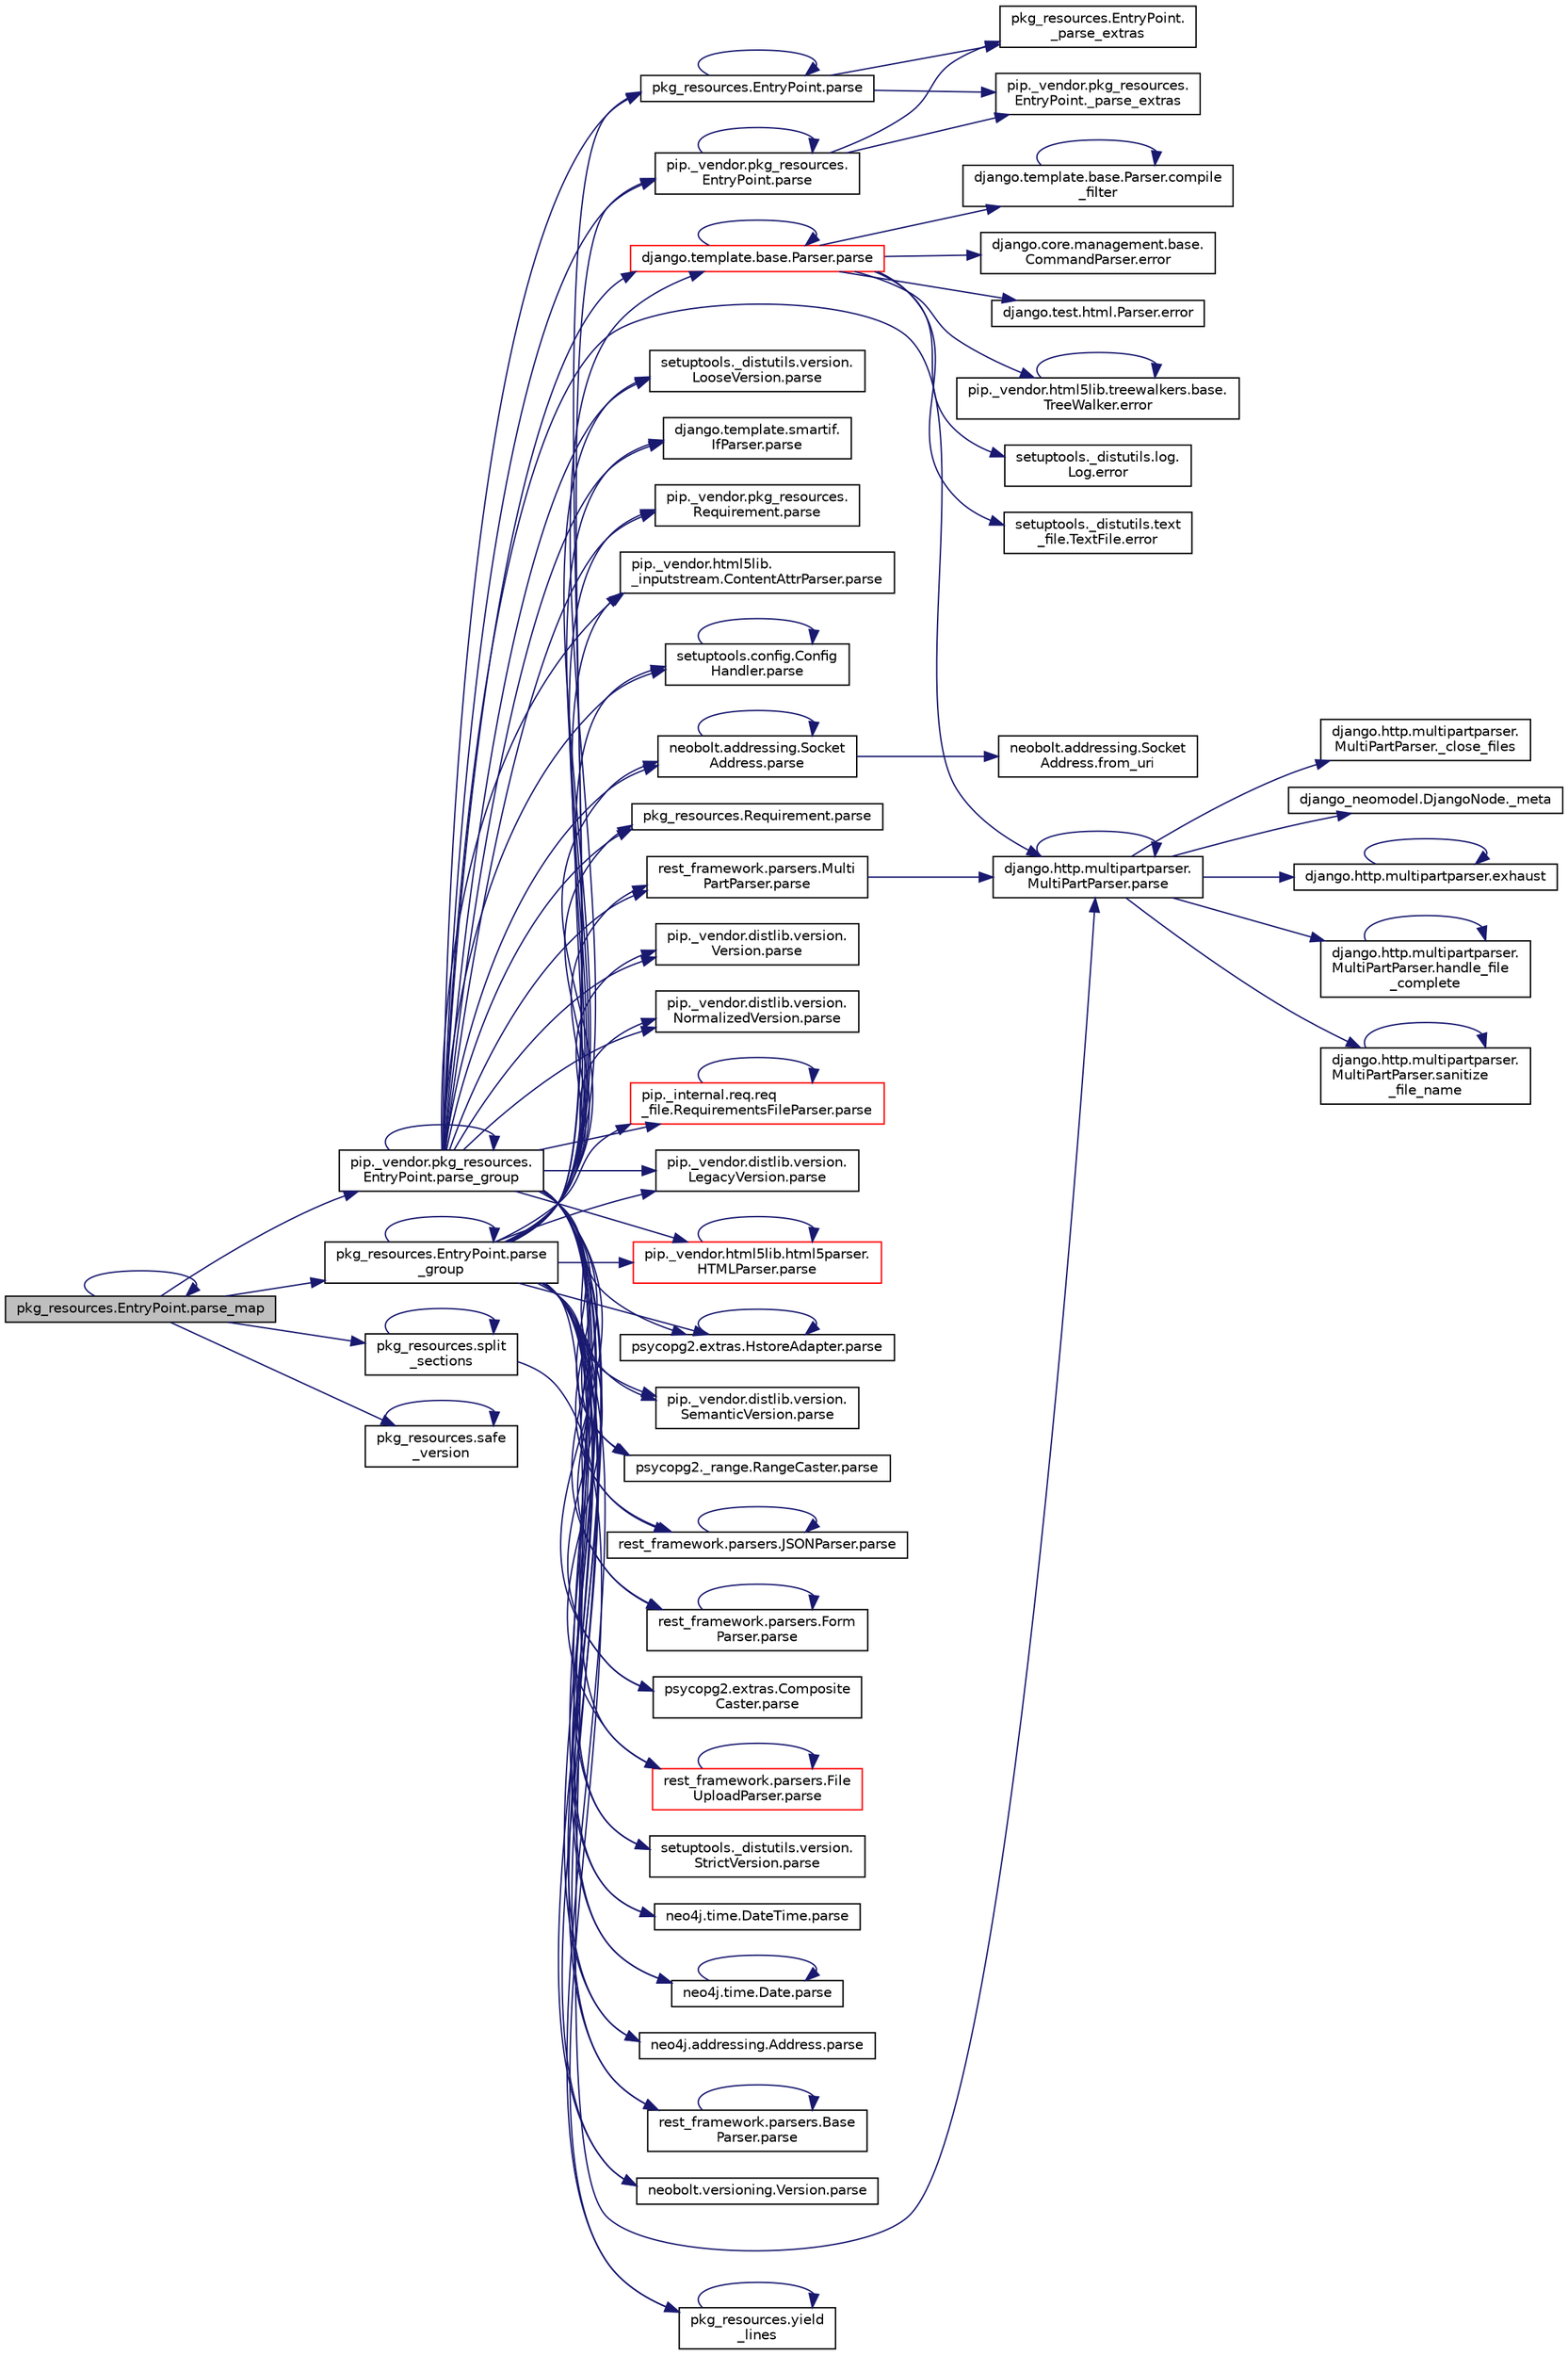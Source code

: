 digraph "pkg_resources.EntryPoint.parse_map"
{
 // LATEX_PDF_SIZE
  edge [fontname="Helvetica",fontsize="10",labelfontname="Helvetica",labelfontsize="10"];
  node [fontname="Helvetica",fontsize="10",shape=record];
  rankdir="LR";
  Node1 [label="pkg_resources.EntryPoint.parse_map",height=0.2,width=0.4,color="black", fillcolor="grey75", style="filled", fontcolor="black",tooltip=" "];
  Node1 -> Node2 [color="midnightblue",fontsize="10",style="solid",fontname="Helvetica"];
  Node2 [label="pip._vendor.pkg_resources.\lEntryPoint.parse_group",height=0.2,width=0.4,color="black", fillcolor="white", style="filled",URL="$dc/d51/classpip_1_1__vendor_1_1pkg__resources_1_1_entry_point.html#a7a073b57c2523016366e96901108b1e3",tooltip=" "];
  Node2 -> Node3 [color="midnightblue",fontsize="10",style="solid",fontname="Helvetica"];
  Node3 [label="neo4j.time.DateTime.parse",height=0.2,width=0.4,color="black", fillcolor="white", style="filled",URL="$d4/dcd/classneo4j_1_1time_1_1_date_time.html#ac13839a174181d6a66369c7ca99d620a",tooltip=" "];
  Node2 -> Node4 [color="midnightblue",fontsize="10",style="solid",fontname="Helvetica"];
  Node4 [label="neo4j.time.Date.parse",height=0.2,width=0.4,color="black", fillcolor="white", style="filled",URL="$d1/d6f/classneo4j_1_1time_1_1_date.html#afb512559ec213efee217a7aaec59ee30",tooltip=" "];
  Node4 -> Node4 [color="midnightblue",fontsize="10",style="solid",fontname="Helvetica"];
  Node2 -> Node5 [color="midnightblue",fontsize="10",style="solid",fontname="Helvetica"];
  Node5 [label="neo4j.addressing.Address.parse",height=0.2,width=0.4,color="black", fillcolor="white", style="filled",URL="$dd/da4/classneo4j_1_1addressing_1_1_address.html#ae3e1244ed7a735607a6dc0b7892fe05c",tooltip=" "];
  Node2 -> Node6 [color="midnightblue",fontsize="10",style="solid",fontname="Helvetica"];
  Node6 [label="pip._vendor.pkg_resources.\lEntryPoint.parse",height=0.2,width=0.4,color="black", fillcolor="white", style="filled",URL="$dc/d51/classpip_1_1__vendor_1_1pkg__resources_1_1_entry_point.html#a4531e99bede9d6301429f729211ff862",tooltip=" "];
  Node6 -> Node7 [color="midnightblue",fontsize="10",style="solid",fontname="Helvetica"];
  Node7 [label="pip._vendor.pkg_resources.\lEntryPoint._parse_extras",height=0.2,width=0.4,color="black", fillcolor="white", style="filled",URL="$dc/d51/classpip_1_1__vendor_1_1pkg__resources_1_1_entry_point.html#a6c08b8172c8c00adbfa8148341ca3efc",tooltip=" "];
  Node6 -> Node8 [color="midnightblue",fontsize="10",style="solid",fontname="Helvetica"];
  Node8 [label="pkg_resources.EntryPoint.\l_parse_extras",height=0.2,width=0.4,color="black", fillcolor="white", style="filled",URL="$de/dfa/classpkg__resources_1_1_entry_point.html#a49b301b8cec99fb01d7a76840e2b0d93",tooltip=" "];
  Node6 -> Node6 [color="midnightblue",fontsize="10",style="solid",fontname="Helvetica"];
  Node2 -> Node9 [color="midnightblue",fontsize="10",style="solid",fontname="Helvetica"];
  Node9 [label="pkg_resources.EntryPoint.parse",height=0.2,width=0.4,color="black", fillcolor="white", style="filled",URL="$de/dfa/classpkg__resources_1_1_entry_point.html#a3b155a03ae9e3e5f722c8258ddcec0cd",tooltip=" "];
  Node9 -> Node7 [color="midnightblue",fontsize="10",style="solid",fontname="Helvetica"];
  Node9 -> Node8 [color="midnightblue",fontsize="10",style="solid",fontname="Helvetica"];
  Node9 -> Node9 [color="midnightblue",fontsize="10",style="solid",fontname="Helvetica"];
  Node2 -> Node10 [color="midnightblue",fontsize="10",style="solid",fontname="Helvetica"];
  Node10 [label="neobolt.versioning.Version.parse",height=0.2,width=0.4,color="black", fillcolor="white", style="filled",URL="$d8/d1f/classneobolt_1_1versioning_1_1_version.html#ab6c987c8da71a15c3d9259334d25cd50",tooltip=" "];
  Node2 -> Node11 [color="midnightblue",fontsize="10",style="solid",fontname="Helvetica"];
  Node11 [label="neobolt.addressing.Socket\lAddress.parse",height=0.2,width=0.4,color="black", fillcolor="white", style="filled",URL="$dc/d31/classneobolt_1_1addressing_1_1_socket_address.html#a9a3dced90dbdd1e8098ac9838e33a79c",tooltip=" "];
  Node11 -> Node12 [color="midnightblue",fontsize="10",style="solid",fontname="Helvetica"];
  Node12 [label="neobolt.addressing.Socket\lAddress.from_uri",height=0.2,width=0.4,color="black", fillcolor="white", style="filled",URL="$dc/d31/classneobolt_1_1addressing_1_1_socket_address.html#a2c7ef0a99894404ab89035de654a8845",tooltip=" "];
  Node11 -> Node11 [color="midnightblue",fontsize="10",style="solid",fontname="Helvetica"];
  Node2 -> Node13 [color="midnightblue",fontsize="10",style="solid",fontname="Helvetica"];
  Node13 [label="pip._vendor.pkg_resources.\lRequirement.parse",height=0.2,width=0.4,color="black", fillcolor="white", style="filled",URL="$dd/d48/classpip_1_1__vendor_1_1pkg__resources_1_1_requirement.html#a804762a97dbf4272d5a33561dda5f82b",tooltip=" "];
  Node2 -> Node14 [color="midnightblue",fontsize="10",style="solid",fontname="Helvetica"];
  Node14 [label="pkg_resources.Requirement.parse",height=0.2,width=0.4,color="black", fillcolor="white", style="filled",URL="$da/d63/classpkg__resources_1_1_requirement.html#a9be7f45af99c94ec9ca24807ecef986b",tooltip=" "];
  Node2 -> Node15 [color="midnightblue",fontsize="10",style="solid",fontname="Helvetica"];
  Node15 [label="django.http.multipartparser.\lMultiPartParser.parse",height=0.2,width=0.4,color="black", fillcolor="white", style="filled",URL="$d2/d51/classdjango_1_1http_1_1multipartparser_1_1_multi_part_parser.html#a9d63c6809b86e8770876d08f169ac792",tooltip=" "];
  Node15 -> Node16 [color="midnightblue",fontsize="10",style="solid",fontname="Helvetica"];
  Node16 [label="django.http.multipartparser.\lMultiPartParser._close_files",height=0.2,width=0.4,color="black", fillcolor="white", style="filled",URL="$d2/d51/classdjango_1_1http_1_1multipartparser_1_1_multi_part_parser.html#a06bb4b3d7ce6269ea2df68c2f471779f",tooltip=" "];
  Node15 -> Node17 [color="midnightblue",fontsize="10",style="solid",fontname="Helvetica"];
  Node17 [label="django_neomodel.DjangoNode._meta",height=0.2,width=0.4,color="black", fillcolor="white", style="filled",URL="$dc/dc5/classdjango__neomodel_1_1_django_node.html#abd0c469b835cfd2c9903601051c67742",tooltip=" "];
  Node15 -> Node18 [color="midnightblue",fontsize="10",style="solid",fontname="Helvetica"];
  Node18 [label="django.http.multipartparser.exhaust",height=0.2,width=0.4,color="black", fillcolor="white", style="filled",URL="$d2/d3f/namespacedjango_1_1http_1_1multipartparser.html#a39ba458908baf5cdae85819307923c22",tooltip=" "];
  Node18 -> Node18 [color="midnightblue",fontsize="10",style="solid",fontname="Helvetica"];
  Node15 -> Node19 [color="midnightblue",fontsize="10",style="solid",fontname="Helvetica"];
  Node19 [label="django.http.multipartparser.\lMultiPartParser.handle_file\l_complete",height=0.2,width=0.4,color="black", fillcolor="white", style="filled",URL="$d2/d51/classdjango_1_1http_1_1multipartparser_1_1_multi_part_parser.html#a323f449096e75ce2c74c3e7bac1175cc",tooltip=" "];
  Node19 -> Node19 [color="midnightblue",fontsize="10",style="solid",fontname="Helvetica"];
  Node15 -> Node15 [color="midnightblue",fontsize="10",style="solid",fontname="Helvetica"];
  Node15 -> Node20 [color="midnightblue",fontsize="10",style="solid",fontname="Helvetica"];
  Node20 [label="django.http.multipartparser.\lMultiPartParser.sanitize\l_file_name",height=0.2,width=0.4,color="black", fillcolor="white", style="filled",URL="$d2/d51/classdjango_1_1http_1_1multipartparser_1_1_multi_part_parser.html#ac14695749923545798b39b8ff813b5eb",tooltip=" "];
  Node20 -> Node20 [color="midnightblue",fontsize="10",style="solid",fontname="Helvetica"];
  Node2 -> Node21 [color="midnightblue",fontsize="10",style="solid",fontname="Helvetica"];
  Node21 [label="django.template.smartif.\lIfParser.parse",height=0.2,width=0.4,color="black", fillcolor="white", style="filled",URL="$db/dbe/classdjango_1_1template_1_1smartif_1_1_if_parser.html#a783126fdfc6d267b9f29aceddf18f02b",tooltip=" "];
  Node2 -> Node22 [color="midnightblue",fontsize="10",style="solid",fontname="Helvetica"];
  Node22 [label="pip._vendor.html5lib.\l_inputstream.ContentAttrParser.parse",height=0.2,width=0.4,color="black", fillcolor="white", style="filled",URL="$d7/d1b/classpip_1_1__vendor_1_1html5lib_1_1__inputstream_1_1_content_attr_parser.html#ab15ee7a7a410c0c39c5bba41fea5671c",tooltip=" "];
  Node2 -> Node23 [color="midnightblue",fontsize="10",style="solid",fontname="Helvetica"];
  Node23 [label="setuptools.config.Config\lHandler.parse",height=0.2,width=0.4,color="black", fillcolor="white", style="filled",URL="$d2/d75/classsetuptools_1_1config_1_1_config_handler.html#afdcabf01520d6e9a99ebf893b8422f17",tooltip=" "];
  Node23 -> Node23 [color="midnightblue",fontsize="10",style="solid",fontname="Helvetica"];
  Node2 -> Node24 [color="midnightblue",fontsize="10",style="solid",fontname="Helvetica"];
  Node24 [label="django.template.base.Parser.parse",height=0.2,width=0.4,color="red", fillcolor="white", style="filled",URL="$da/d80/classdjango_1_1template_1_1base_1_1_parser.html#ac4d900df2e84a9a9f80e63e1dd22cd4c",tooltip=" "];
  Node24 -> Node25 [color="midnightblue",fontsize="10",style="solid",fontname="Helvetica"];
  Node25 [label="django.template.base.Parser.compile\l_filter",height=0.2,width=0.4,color="black", fillcolor="white", style="filled",URL="$da/d80/classdjango_1_1template_1_1base_1_1_parser.html#a4b4dd453f6b865e1e34d93d2112261bb",tooltip=" "];
  Node25 -> Node25 [color="midnightblue",fontsize="10",style="solid",fontname="Helvetica"];
  Node24 -> Node26 [color="midnightblue",fontsize="10",style="solid",fontname="Helvetica"];
  Node26 [label="django.core.management.base.\lCommandParser.error",height=0.2,width=0.4,color="black", fillcolor="white", style="filled",URL="$d6/d12/classdjango_1_1core_1_1management_1_1base_1_1_command_parser.html#ae0413f6b908f5b42b59bd2a592a88744",tooltip=" "];
  Node24 -> Node27 [color="midnightblue",fontsize="10",style="solid",fontname="Helvetica"];
  Node27 [label="django.test.html.Parser.error",height=0.2,width=0.4,color="black", fillcolor="white", style="filled",URL="$df/d63/classdjango_1_1test_1_1html_1_1_parser.html#ad5bc38bd6dccb70353068114cc818ed9",tooltip=" "];
  Node24 -> Node28 [color="midnightblue",fontsize="10",style="solid",fontname="Helvetica"];
  Node28 [label="pip._vendor.html5lib.treewalkers.base.\lTreeWalker.error",height=0.2,width=0.4,color="black", fillcolor="white", style="filled",URL="$d5/de6/classpip_1_1__vendor_1_1html5lib_1_1treewalkers_1_1base_1_1_tree_walker.html#aed90492e5fc3449c9530531238aad993",tooltip=" "];
  Node28 -> Node28 [color="midnightblue",fontsize="10",style="solid",fontname="Helvetica"];
  Node24 -> Node29 [color="midnightblue",fontsize="10",style="solid",fontname="Helvetica"];
  Node29 [label="setuptools._distutils.log.\lLog.error",height=0.2,width=0.4,color="black", fillcolor="white", style="filled",URL="$d8/d63/classsetuptools_1_1__distutils_1_1log_1_1_log.html#a8bbe39c72001d159dce9bc6e9825cf96",tooltip=" "];
  Node24 -> Node30 [color="midnightblue",fontsize="10",style="solid",fontname="Helvetica"];
  Node30 [label="setuptools._distutils.text\l_file.TextFile.error",height=0.2,width=0.4,color="black", fillcolor="white", style="filled",URL="$da/d41/classsetuptools_1_1__distutils_1_1text__file_1_1_text_file.html#a95a459186291d0c601cd02a17e219da8",tooltip=" "];
  Node24 -> Node24 [color="midnightblue",fontsize="10",style="solid",fontname="Helvetica"];
  Node2 -> Node48 [color="midnightblue",fontsize="10",style="solid",fontname="Helvetica"];
  Node48 [label="pip._vendor.distlib.version.\lVersion.parse",height=0.2,width=0.4,color="black", fillcolor="white", style="filled",URL="$da/d0e/classpip_1_1__vendor_1_1distlib_1_1version_1_1_version.html#a150d6fd36991a7754d84626a6819aa27",tooltip=" "];
  Node2 -> Node49 [color="midnightblue",fontsize="10",style="solid",fontname="Helvetica"];
  Node49 [label="pip._vendor.distlib.version.\lNormalizedVersion.parse",height=0.2,width=0.4,color="black", fillcolor="white", style="filled",URL="$dc/d90/classpip_1_1__vendor_1_1distlib_1_1version_1_1_normalized_version.html#aeff53986cc2938f948503d069bcd96f3",tooltip=" "];
  Node2 -> Node50 [color="midnightblue",fontsize="10",style="solid",fontname="Helvetica"];
  Node50 [label="pip._vendor.distlib.version.\lLegacyVersion.parse",height=0.2,width=0.4,color="black", fillcolor="white", style="filled",URL="$d2/d22/classpip_1_1__vendor_1_1distlib_1_1version_1_1_legacy_version.html#afc97c36278a87b7d86aa2445090848eb",tooltip=" "];
  Node2 -> Node51 [color="midnightblue",fontsize="10",style="solid",fontname="Helvetica"];
  Node51 [label="pip._vendor.distlib.version.\lSemanticVersion.parse",height=0.2,width=0.4,color="black", fillcolor="white", style="filled",URL="$d9/deb/classpip_1_1__vendor_1_1distlib_1_1version_1_1_semantic_version.html#abded997222e2fbd9641bbe0d333d3b92",tooltip=" "];
  Node2 -> Node52 [color="midnightblue",fontsize="10",style="solid",fontname="Helvetica"];
  Node52 [label="pip._internal.req.req\l_file.RequirementsFileParser.parse",height=0.2,width=0.4,color="red", fillcolor="white", style="filled",URL="$df/d5c/classpip_1_1__internal_1_1req_1_1req__file_1_1_requirements_file_parser.html#ab1e6a7b2834c64d88b7c185ecfd67813",tooltip=" "];
  Node52 -> Node52 [color="midnightblue",fontsize="10",style="solid",fontname="Helvetica"];
  Node2 -> Node63 [color="midnightblue",fontsize="10",style="solid",fontname="Helvetica"];
  Node63 [label="pip._vendor.html5lib.html5parser.\lHTMLParser.parse",height=0.2,width=0.4,color="red", fillcolor="white", style="filled",URL="$dd/dcc/classpip_1_1__vendor_1_1html5lib_1_1html5parser_1_1_h_t_m_l_parser.html#a3f275d7ecbb574d59fe6bbbe48718428",tooltip=" "];
  Node63 -> Node63 [color="midnightblue",fontsize="10",style="solid",fontname="Helvetica"];
  Node2 -> Node66 [color="midnightblue",fontsize="10",style="solid",fontname="Helvetica"];
  Node66 [label="psycopg2.extras.HstoreAdapter.parse",height=0.2,width=0.4,color="black", fillcolor="white", style="filled",URL="$d3/da9/classpsycopg2_1_1extras_1_1_hstore_adapter.html#a344bf42215c0461cbe490e50b769b08d",tooltip=" "];
  Node66 -> Node66 [color="midnightblue",fontsize="10",style="solid",fontname="Helvetica"];
  Node2 -> Node67 [color="midnightblue",fontsize="10",style="solid",fontname="Helvetica"];
  Node67 [label="psycopg2._range.RangeCaster.parse",height=0.2,width=0.4,color="black", fillcolor="white", style="filled",URL="$d2/d5a/classpsycopg2_1_1__range_1_1_range_caster.html#aa140d253b8e650790711d084720dd183",tooltip=" "];
  Node2 -> Node68 [color="midnightblue",fontsize="10",style="solid",fontname="Helvetica"];
  Node68 [label="psycopg2.extras.Composite\lCaster.parse",height=0.2,width=0.4,color="black", fillcolor="white", style="filled",URL="$dc/d42/classpsycopg2_1_1extras_1_1_composite_caster.html#a30bd9e2c76de047bd5a11637d0e21d86",tooltip=" "];
  Node2 -> Node69 [color="midnightblue",fontsize="10",style="solid",fontname="Helvetica"];
  Node69 [label="rest_framework.parsers.Base\lParser.parse",height=0.2,width=0.4,color="black", fillcolor="white", style="filled",URL="$db/d95/classrest__framework_1_1parsers_1_1_base_parser.html#a89634909d8aefe65092d3bee0a569456",tooltip=" "];
  Node69 -> Node69 [color="midnightblue",fontsize="10",style="solid",fontname="Helvetica"];
  Node2 -> Node70 [color="midnightblue",fontsize="10",style="solid",fontname="Helvetica"];
  Node70 [label="rest_framework.parsers.JSONParser.parse",height=0.2,width=0.4,color="black", fillcolor="white", style="filled",URL="$d1/de6/classrest__framework_1_1parsers_1_1_j_s_o_n_parser.html#a3ef5f35d7536a175602839271172d45f",tooltip=" "];
  Node70 -> Node70 [color="midnightblue",fontsize="10",style="solid",fontname="Helvetica"];
  Node2 -> Node71 [color="midnightblue",fontsize="10",style="solid",fontname="Helvetica"];
  Node71 [label="rest_framework.parsers.Form\lParser.parse",height=0.2,width=0.4,color="black", fillcolor="white", style="filled",URL="$d9/d3a/classrest__framework_1_1parsers_1_1_form_parser.html#afd23ded454253ee6090ed9b640ce7ad9",tooltip=" "];
  Node71 -> Node71 [color="midnightblue",fontsize="10",style="solid",fontname="Helvetica"];
  Node2 -> Node72 [color="midnightblue",fontsize="10",style="solid",fontname="Helvetica"];
  Node72 [label="rest_framework.parsers.Multi\lPartParser.parse",height=0.2,width=0.4,color="black", fillcolor="white", style="filled",URL="$d3/dc3/classrest__framework_1_1parsers_1_1_multi_part_parser.html#a5d55dcd901bf092a16445b83a1387359",tooltip=" "];
  Node72 -> Node15 [color="midnightblue",fontsize="10",style="solid",fontname="Helvetica"];
  Node2 -> Node73 [color="midnightblue",fontsize="10",style="solid",fontname="Helvetica"];
  Node73 [label="rest_framework.parsers.File\lUploadParser.parse",height=0.2,width=0.4,color="red", fillcolor="white", style="filled",URL="$d5/d4e/classrest__framework_1_1parsers_1_1_file_upload_parser.html#ad1e3e1c76e8130e42f5d8c93ccfebeb9",tooltip=" "];
  Node73 -> Node73 [color="midnightblue",fontsize="10",style="solid",fontname="Helvetica"];
  Node2 -> Node5587 [color="midnightblue",fontsize="10",style="solid",fontname="Helvetica"];
  Node5587 [label="setuptools._distutils.version.\lStrictVersion.parse",height=0.2,width=0.4,color="black", fillcolor="white", style="filled",URL="$d1/d27/classsetuptools_1_1__distutils_1_1version_1_1_strict_version.html#ab5aaefcdcab1ab487508edeb29821e27",tooltip=" "];
  Node2 -> Node5588 [color="midnightblue",fontsize="10",style="solid",fontname="Helvetica"];
  Node5588 [label="setuptools._distutils.version.\lLooseVersion.parse",height=0.2,width=0.4,color="black", fillcolor="white", style="filled",URL="$d6/d60/classsetuptools_1_1__distutils_1_1version_1_1_loose_version.html#adcf8a3c5dc01507b8613149959cda9a4",tooltip=" "];
  Node2 -> Node2 [color="midnightblue",fontsize="10",style="solid",fontname="Helvetica"];
  Node1 -> Node5589 [color="midnightblue",fontsize="10",style="solid",fontname="Helvetica"];
  Node5589 [label="pkg_resources.EntryPoint.parse\l_group",height=0.2,width=0.4,color="black", fillcolor="white", style="filled",URL="$de/dfa/classpkg__resources_1_1_entry_point.html#aa6103add7859c9b6e0338b6866fe44ba",tooltip=" "];
  Node5589 -> Node3 [color="midnightblue",fontsize="10",style="solid",fontname="Helvetica"];
  Node5589 -> Node4 [color="midnightblue",fontsize="10",style="solid",fontname="Helvetica"];
  Node5589 -> Node5 [color="midnightblue",fontsize="10",style="solid",fontname="Helvetica"];
  Node5589 -> Node6 [color="midnightblue",fontsize="10",style="solid",fontname="Helvetica"];
  Node5589 -> Node9 [color="midnightblue",fontsize="10",style="solid",fontname="Helvetica"];
  Node5589 -> Node10 [color="midnightblue",fontsize="10",style="solid",fontname="Helvetica"];
  Node5589 -> Node11 [color="midnightblue",fontsize="10",style="solid",fontname="Helvetica"];
  Node5589 -> Node13 [color="midnightblue",fontsize="10",style="solid",fontname="Helvetica"];
  Node5589 -> Node14 [color="midnightblue",fontsize="10",style="solid",fontname="Helvetica"];
  Node5589 -> Node15 [color="midnightblue",fontsize="10",style="solid",fontname="Helvetica"];
  Node5589 -> Node21 [color="midnightblue",fontsize="10",style="solid",fontname="Helvetica"];
  Node5589 -> Node22 [color="midnightblue",fontsize="10",style="solid",fontname="Helvetica"];
  Node5589 -> Node23 [color="midnightblue",fontsize="10",style="solid",fontname="Helvetica"];
  Node5589 -> Node24 [color="midnightblue",fontsize="10",style="solid",fontname="Helvetica"];
  Node5589 -> Node48 [color="midnightblue",fontsize="10",style="solid",fontname="Helvetica"];
  Node5589 -> Node49 [color="midnightblue",fontsize="10",style="solid",fontname="Helvetica"];
  Node5589 -> Node50 [color="midnightblue",fontsize="10",style="solid",fontname="Helvetica"];
  Node5589 -> Node51 [color="midnightblue",fontsize="10",style="solid",fontname="Helvetica"];
  Node5589 -> Node52 [color="midnightblue",fontsize="10",style="solid",fontname="Helvetica"];
  Node5589 -> Node63 [color="midnightblue",fontsize="10",style="solid",fontname="Helvetica"];
  Node5589 -> Node66 [color="midnightblue",fontsize="10",style="solid",fontname="Helvetica"];
  Node5589 -> Node67 [color="midnightblue",fontsize="10",style="solid",fontname="Helvetica"];
  Node5589 -> Node68 [color="midnightblue",fontsize="10",style="solid",fontname="Helvetica"];
  Node5589 -> Node69 [color="midnightblue",fontsize="10",style="solid",fontname="Helvetica"];
  Node5589 -> Node70 [color="midnightblue",fontsize="10",style="solid",fontname="Helvetica"];
  Node5589 -> Node71 [color="midnightblue",fontsize="10",style="solid",fontname="Helvetica"];
  Node5589 -> Node72 [color="midnightblue",fontsize="10",style="solid",fontname="Helvetica"];
  Node5589 -> Node73 [color="midnightblue",fontsize="10",style="solid",fontname="Helvetica"];
  Node5589 -> Node5587 [color="midnightblue",fontsize="10",style="solid",fontname="Helvetica"];
  Node5589 -> Node5588 [color="midnightblue",fontsize="10",style="solid",fontname="Helvetica"];
  Node5589 -> Node5589 [color="midnightblue",fontsize="10",style="solid",fontname="Helvetica"];
  Node5589 -> Node3842 [color="midnightblue",fontsize="10",style="solid",fontname="Helvetica"];
  Node3842 [label="pkg_resources.yield\l_lines",height=0.2,width=0.4,color="black", fillcolor="white", style="filled",URL="$d0/de1/namespacepkg__resources.html#a0eafea5b96ff98a74cd3340af8bc1cc6",tooltip=" "];
  Node3842 -> Node3842 [color="midnightblue",fontsize="10",style="solid",fontname="Helvetica"];
  Node1 -> Node1 [color="midnightblue",fontsize="10",style="solid",fontname="Helvetica"];
  Node1 -> Node5590 [color="midnightblue",fontsize="10",style="solid",fontname="Helvetica"];
  Node5590 [label="pkg_resources.safe\l_version",height=0.2,width=0.4,color="black", fillcolor="white", style="filled",URL="$d0/de1/namespacepkg__resources.html#a20ac952ffecf95bf3d88e9a15251ab80",tooltip=" "];
  Node5590 -> Node5590 [color="midnightblue",fontsize="10",style="solid",fontname="Helvetica"];
  Node1 -> Node5591 [color="midnightblue",fontsize="10",style="solid",fontname="Helvetica"];
  Node5591 [label="pkg_resources.split\l_sections",height=0.2,width=0.4,color="black", fillcolor="white", style="filled",URL="$d0/de1/namespacepkg__resources.html#ac538bbed636a0b964382693ba2a06742",tooltip=" "];
  Node5591 -> Node5591 [color="midnightblue",fontsize="10",style="solid",fontname="Helvetica"];
  Node5591 -> Node3842 [color="midnightblue",fontsize="10",style="solid",fontname="Helvetica"];
}
